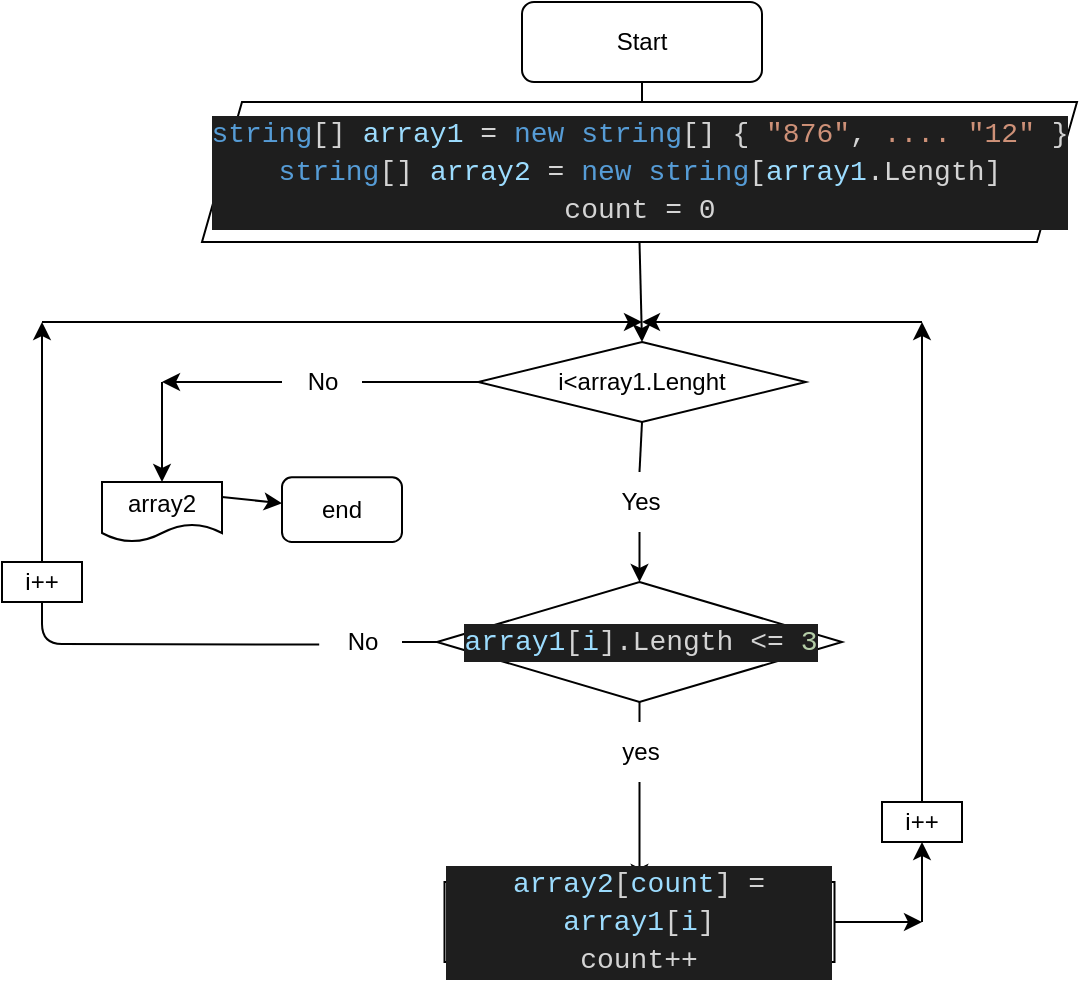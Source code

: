 <mxfile>
    <diagram id="WXN3PrjETHIuhcUuOEGL" name="Page-1">
        <mxGraphModel dx="1079" dy="631" grid="1" gridSize="10" guides="1" tooltips="1" connect="1" arrows="1" fold="1" page="1" pageScale="1" pageWidth="827" pageHeight="1169" math="0" shadow="0">
            <root>
                <mxCell id="0"/>
                <mxCell id="1" parent="0"/>
                <mxCell id="4" style="edgeStyle=none;html=1;exitX=0.5;exitY=1;exitDx=0;exitDy=0;" edge="1" parent="1" source="2">
                    <mxGeometry relative="1" as="geometry">
                        <mxPoint x="340" y="120" as="targetPoint"/>
                    </mxGeometry>
                </mxCell>
                <mxCell id="2" value="Start" style="rounded=1;whiteSpace=wrap;html=1;" vertex="1" parent="1">
                    <mxGeometry x="280" y="40" width="120" height="40" as="geometry"/>
                </mxCell>
                <mxCell id="26" style="edgeStyle=none;html=1;exitX=0.5;exitY=1;exitDx=0;exitDy=0;entryX=0.5;entryY=0;entryDx=0;entryDy=0;" edge="1" parent="1" source="3" target="27">
                    <mxGeometry relative="1" as="geometry">
                        <mxPoint x="339" y="180" as="targetPoint"/>
                    </mxGeometry>
                </mxCell>
                <mxCell id="3" value="&lt;div style=&quot;background-color: rgb(30, 30, 30); font-family: Consolas, &amp;quot;Courier New&amp;quot;, monospace; font-size: 14px; line-height: 19px;&quot;&gt;&lt;span style=&quot;color: rgb(212, 212, 212);&quot;&gt;&lt;span style=&quot;color: #569cd6;&quot;&gt;string&lt;/span&gt;[] &lt;span style=&quot;color: #9cdcfe;&quot;&gt;array1&lt;/span&gt; = &lt;span style=&quot;color: #569cd6;&quot;&gt;new&lt;/span&gt; &lt;span style=&quot;color: #569cd6;&quot;&gt;string&lt;/span&gt;[] { &lt;span style=&quot;color: #ce9178;&quot;&gt;&quot;876&quot;&lt;/span&gt;, &lt;/span&gt;&lt;font color=&quot;#ce9178&quot;&gt;....&lt;/font&gt;&lt;font color=&quot;#d4d4d4&quot;&gt;&amp;nbsp;&lt;/font&gt;&lt;span style=&quot;color: rgb(206, 145, 120);&quot;&gt;&quot;12&quot;&lt;/span&gt;&lt;font color=&quot;#d4d4d4&quot;&gt; }&lt;/font&gt;&lt;/div&gt;&lt;div style=&quot;background-color: rgb(30, 30, 30); font-family: Consolas, &amp;quot;Courier New&amp;quot;, monospace; font-size: 14px; line-height: 19px;&quot;&gt;&lt;div style=&quot;color: rgb(212, 212, 212); line-height: 19px;&quot;&gt;&lt;span style=&quot;color: #569cd6;&quot;&gt;string&lt;/span&gt;[] &lt;span style=&quot;color: #9cdcfe;&quot;&gt;array2&lt;/span&gt; = &lt;span style=&quot;color: #569cd6;&quot;&gt;new&lt;/span&gt; &lt;span style=&quot;color: #569cd6;&quot;&gt;string&lt;/span&gt;[&lt;span style=&quot;color: #9cdcfe;&quot;&gt;array1&lt;/span&gt;.Length]&lt;/div&gt;&lt;div style=&quot;color: rgb(212, 212, 212); line-height: 19px;&quot;&gt;count = 0&lt;/div&gt;&lt;/div&gt;" style="shape=parallelogram;perimeter=parallelogramPerimeter;whiteSpace=wrap;html=1;fixedSize=1;" vertex="1" parent="1">
                    <mxGeometry x="120" y="90" width="437.5" height="70" as="geometry"/>
                </mxCell>
                <mxCell id="7" style="edgeStyle=none;html=1;startArrow=none;" edge="1" parent="1" source="10" target="17">
                    <mxGeometry relative="1" as="geometry">
                        <mxPoint x="340" y="390" as="targetPoint"/>
                    </mxGeometry>
                </mxCell>
                <mxCell id="5" value="&lt;div style=&quot;color: rgb(212, 212, 212); background-color: rgb(30, 30, 30); font-family: Consolas, &amp;quot;Courier New&amp;quot;, monospace; font-size: 14px; line-height: 19px;&quot;&gt;&lt;span style=&quot;color: #9cdcfe;&quot;&gt;array1&lt;/span&gt;[&lt;span style=&quot;color: #9cdcfe;&quot;&gt;i&lt;/span&gt;].Length &amp;lt;= &lt;span style=&quot;color: #b5cea8;&quot;&gt;3&lt;/span&gt;&lt;/div&gt;" style="rhombus;whiteSpace=wrap;html=1;" vertex="1" parent="1">
                    <mxGeometry x="237.5" y="330" width="202.5" height="60" as="geometry"/>
                </mxCell>
                <mxCell id="12" value="" style="edgeStyle=none;html=1;exitX=0;exitY=0.5;exitDx=0;exitDy=0;endArrow=none;" edge="1" parent="1" source="5" target="9">
                    <mxGeometry relative="1" as="geometry">
                        <mxPoint x="180" y="250" as="targetPoint"/>
                        <mxPoint x="237.5" y="250" as="sourcePoint"/>
                    </mxGeometry>
                </mxCell>
                <mxCell id="9" value="No" style="text;html=1;align=center;verticalAlign=middle;resizable=0;points=[];autosize=1;strokeColor=none;fillColor=none;" vertex="1" parent="1">
                    <mxGeometry x="180" y="345" width="40" height="30" as="geometry"/>
                </mxCell>
                <mxCell id="13" value="" style="edgeStyle=none;html=1;exitX=0.5;exitY=1;exitDx=0;exitDy=0;endArrow=none;" edge="1" parent="1" source="5" target="10">
                    <mxGeometry relative="1" as="geometry">
                        <mxPoint x="500" y="250" as="targetPoint"/>
                        <mxPoint x="440" y="250" as="sourcePoint"/>
                    </mxGeometry>
                </mxCell>
                <mxCell id="10" value="yes" style="text;html=1;align=center;verticalAlign=middle;resizable=0;points=[];autosize=1;strokeColor=none;fillColor=none;" vertex="1" parent="1">
                    <mxGeometry x="318.75" y="400" width="40" height="30" as="geometry"/>
                </mxCell>
                <mxCell id="18" style="edgeStyle=none;html=1;exitX=1;exitY=0.5;exitDx=0;exitDy=0;" edge="1" parent="1" source="17">
                    <mxGeometry relative="1" as="geometry">
                        <mxPoint x="480" y="500" as="targetPoint"/>
                    </mxGeometry>
                </mxCell>
                <mxCell id="17" value="&lt;div style=&quot;color: rgb(212, 212, 212); background-color: rgb(30, 30, 30); font-family: Consolas, &amp;quot;Courier New&amp;quot;, monospace; font-size: 14px; line-height: 19px;&quot;&gt;&lt;span style=&quot;color: #9cdcfe;&quot;&gt;array2&lt;/span&gt;[&lt;span style=&quot;color: #9cdcfe;&quot;&gt;count&lt;/span&gt;] = &lt;span style=&quot;color: #9cdcfe;&quot;&gt;array1&lt;/span&gt;[&lt;span style=&quot;color: #9cdcfe;&quot;&gt;i&lt;/span&gt;]&lt;/div&gt;&lt;div style=&quot;color: rgb(212, 212, 212); background-color: rgb(30, 30, 30); font-family: Consolas, &amp;quot;Courier New&amp;quot;, monospace; font-size: 14px; line-height: 19px;&quot;&gt;count++&lt;/div&gt;" style="rounded=0;whiteSpace=wrap;html=1;" vertex="1" parent="1">
                    <mxGeometry x="241.25" y="480" width="195" height="40" as="geometry"/>
                </mxCell>
                <mxCell id="19" value="" style="endArrow=classic;html=1;startArrow=none;" edge="1" parent="1" source="21">
                    <mxGeometry width="50" height="50" relative="1" as="geometry">
                        <mxPoint x="480" y="370" as="sourcePoint"/>
                        <mxPoint x="480" y="200" as="targetPoint"/>
                    </mxGeometry>
                </mxCell>
                <mxCell id="21" value="i++" style="rounded=0;whiteSpace=wrap;html=1;" vertex="1" parent="1">
                    <mxGeometry x="460" y="440" width="40" height="20" as="geometry"/>
                </mxCell>
                <mxCell id="25" value="" style="endArrow=classic;html=1;entryX=0.5;entryY=1;entryDx=0;entryDy=0;" edge="1" parent="1" target="21">
                    <mxGeometry width="50" height="50" relative="1" as="geometry">
                        <mxPoint x="480" y="500" as="sourcePoint"/>
                        <mxPoint x="530" y="450" as="targetPoint"/>
                    </mxGeometry>
                </mxCell>
                <mxCell id="28" style="edgeStyle=none;html=1;exitX=0;exitY=0.5;exitDx=0;exitDy=0;startArrow=none;" edge="1" parent="1" source="30">
                    <mxGeometry relative="1" as="geometry">
                        <mxPoint x="100" y="230" as="targetPoint"/>
                    </mxGeometry>
                </mxCell>
                <mxCell id="39" style="edgeStyle=none;html=1;exitX=0.5;exitY=1;exitDx=0;exitDy=0;entryX=0.5;entryY=0;entryDx=0;entryDy=0;startArrow=none;" edge="1" parent="1" source="40" target="5">
                    <mxGeometry relative="1" as="geometry"/>
                </mxCell>
                <mxCell id="27" value="i&amp;lt;array1.Lenght" style="rhombus;whiteSpace=wrap;html=1;" vertex="1" parent="1">
                    <mxGeometry x="258.13" y="210" width="163.75" height="40" as="geometry"/>
                </mxCell>
                <mxCell id="29" value="" style="endArrow=classic;html=1;" edge="1" parent="1">
                    <mxGeometry width="50" height="50" relative="1" as="geometry">
                        <mxPoint x="100" y="230" as="sourcePoint"/>
                        <mxPoint x="100" y="280" as="targetPoint"/>
                    </mxGeometry>
                </mxCell>
                <mxCell id="31" value="" style="edgeStyle=none;html=1;exitX=0;exitY=0.5;exitDx=0;exitDy=0;endArrow=none;" edge="1" parent="1" source="27" target="30">
                    <mxGeometry relative="1" as="geometry">
                        <mxPoint x="100" y="230" as="targetPoint"/>
                        <mxPoint x="258.13" y="230" as="sourcePoint"/>
                    </mxGeometry>
                </mxCell>
                <mxCell id="30" value="No" style="text;html=1;align=center;verticalAlign=middle;resizable=0;points=[];autosize=1;strokeColor=none;fillColor=none;" vertex="1" parent="1">
                    <mxGeometry x="160" y="215" width="40" height="30" as="geometry"/>
                </mxCell>
                <mxCell id="33" style="edgeStyle=none;html=1;exitX=1;exitY=0.25;exitDx=0;exitDy=0;" edge="1" parent="1" source="32" target="34">
                    <mxGeometry relative="1" as="geometry">
                        <mxPoint x="160" y="287.667" as="targetPoint"/>
                    </mxGeometry>
                </mxCell>
                <mxCell id="32" value="array2" style="shape=document;whiteSpace=wrap;html=1;boundedLbl=1;" vertex="1" parent="1">
                    <mxGeometry x="70" y="280" width="60" height="30" as="geometry"/>
                </mxCell>
                <mxCell id="34" value="end" style="rounded=1;whiteSpace=wrap;html=1;" vertex="1" parent="1">
                    <mxGeometry x="160" y="277.67" width="60" height="32.33" as="geometry"/>
                </mxCell>
                <mxCell id="35" value="" style="endArrow=classic;html=1;exitX=-0.035;exitY=0.542;exitDx=0;exitDy=0;exitPerimeter=0;" edge="1" parent="1" source="9">
                    <mxGeometry width="50" height="50" relative="1" as="geometry">
                        <mxPoint x="150" y="240" as="sourcePoint"/>
                        <mxPoint x="40" y="200" as="targetPoint"/>
                        <Array as="points">
                            <mxPoint x="40" y="361"/>
                        </Array>
                    </mxGeometry>
                </mxCell>
                <mxCell id="36" value="" style="endArrow=classic;html=1;" edge="1" parent="1">
                    <mxGeometry width="50" height="50" relative="1" as="geometry">
                        <mxPoint x="40" y="200" as="sourcePoint"/>
                        <mxPoint x="340" y="200" as="targetPoint"/>
                    </mxGeometry>
                </mxCell>
                <mxCell id="37" value="i++" style="rounded=0;whiteSpace=wrap;html=1;" vertex="1" parent="1">
                    <mxGeometry x="20" y="320" width="40" height="20" as="geometry"/>
                </mxCell>
                <mxCell id="38" value="" style="endArrow=classic;html=1;" edge="1" parent="1">
                    <mxGeometry width="50" height="50" relative="1" as="geometry">
                        <mxPoint x="480" y="200" as="sourcePoint"/>
                        <mxPoint x="340" y="200" as="targetPoint"/>
                    </mxGeometry>
                </mxCell>
                <mxCell id="41" value="" style="edgeStyle=none;html=1;exitX=0.5;exitY=1;exitDx=0;exitDy=0;entryX=0.5;entryY=0;entryDx=0;entryDy=0;endArrow=none;" edge="1" parent="1" source="27" target="40">
                    <mxGeometry relative="1" as="geometry">
                        <mxPoint x="340.005" y="250" as="sourcePoint"/>
                        <mxPoint x="338.75" y="330" as="targetPoint"/>
                    </mxGeometry>
                </mxCell>
                <mxCell id="40" value="Yes" style="text;html=1;align=center;verticalAlign=middle;resizable=0;points=[];autosize=1;strokeColor=none;fillColor=none;" vertex="1" parent="1">
                    <mxGeometry x="318.75" y="275" width="40" height="30" as="geometry"/>
                </mxCell>
            </root>
        </mxGraphModel>
    </diagram>
</mxfile>